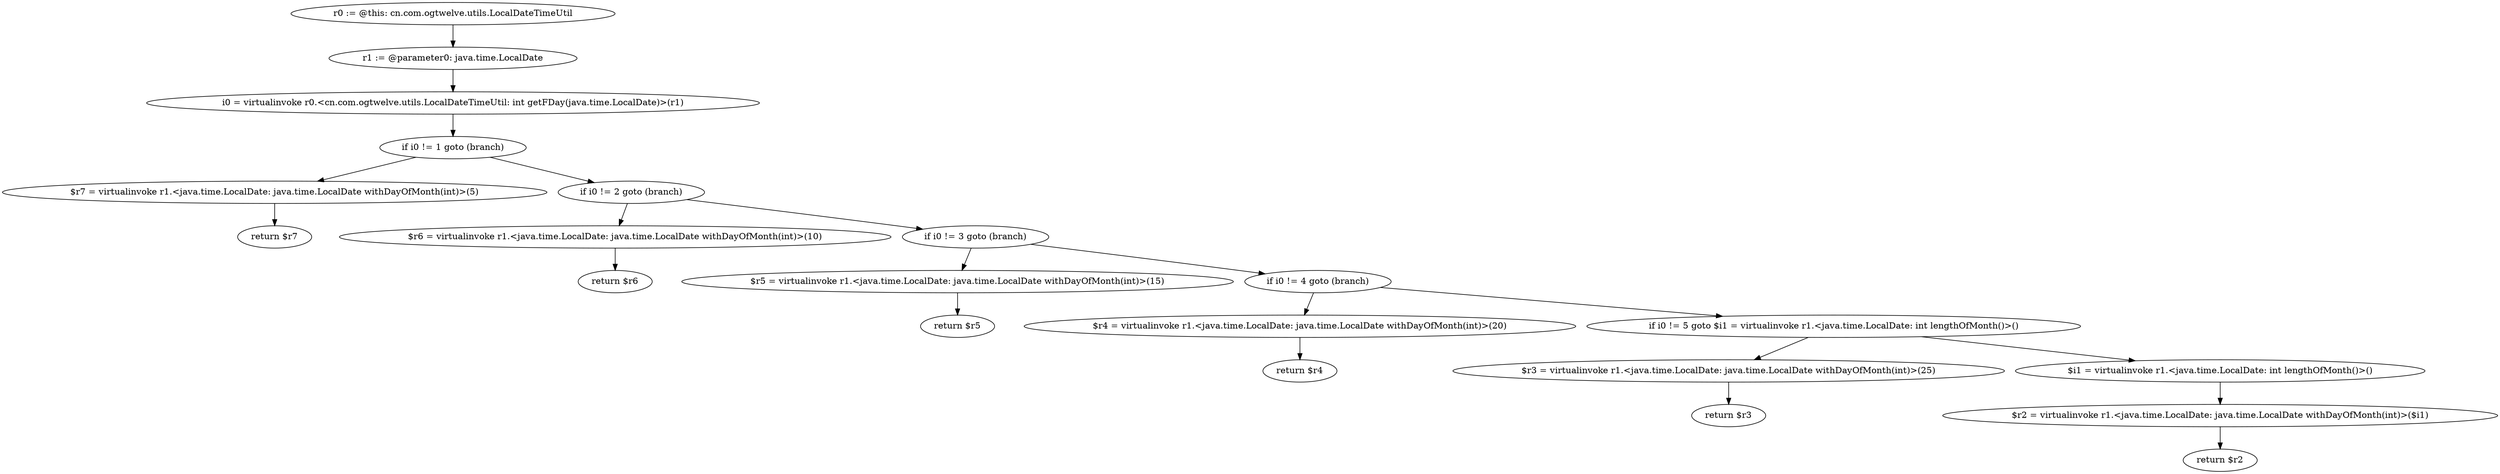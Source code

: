 digraph "unitGraph" {
    "r0 := @this: cn.com.ogtwelve.utils.LocalDateTimeUtil"
    "r1 := @parameter0: java.time.LocalDate"
    "i0 = virtualinvoke r0.<cn.com.ogtwelve.utils.LocalDateTimeUtil: int getFDay(java.time.LocalDate)>(r1)"
    "if i0 != 1 goto (branch)"
    "$r7 = virtualinvoke r1.<java.time.LocalDate: java.time.LocalDate withDayOfMonth(int)>(5)"
    "return $r7"
    "if i0 != 2 goto (branch)"
    "$r6 = virtualinvoke r1.<java.time.LocalDate: java.time.LocalDate withDayOfMonth(int)>(10)"
    "return $r6"
    "if i0 != 3 goto (branch)"
    "$r5 = virtualinvoke r1.<java.time.LocalDate: java.time.LocalDate withDayOfMonth(int)>(15)"
    "return $r5"
    "if i0 != 4 goto (branch)"
    "$r4 = virtualinvoke r1.<java.time.LocalDate: java.time.LocalDate withDayOfMonth(int)>(20)"
    "return $r4"
    "if i0 != 5 goto $i1 = virtualinvoke r1.<java.time.LocalDate: int lengthOfMonth()>()"
    "$r3 = virtualinvoke r1.<java.time.LocalDate: java.time.LocalDate withDayOfMonth(int)>(25)"
    "return $r3"
    "$i1 = virtualinvoke r1.<java.time.LocalDate: int lengthOfMonth()>()"
    "$r2 = virtualinvoke r1.<java.time.LocalDate: java.time.LocalDate withDayOfMonth(int)>($i1)"
    "return $r2"
    "r0 := @this: cn.com.ogtwelve.utils.LocalDateTimeUtil"->"r1 := @parameter0: java.time.LocalDate";
    "r1 := @parameter0: java.time.LocalDate"->"i0 = virtualinvoke r0.<cn.com.ogtwelve.utils.LocalDateTimeUtil: int getFDay(java.time.LocalDate)>(r1)";
    "i0 = virtualinvoke r0.<cn.com.ogtwelve.utils.LocalDateTimeUtil: int getFDay(java.time.LocalDate)>(r1)"->"if i0 != 1 goto (branch)";
    "if i0 != 1 goto (branch)"->"$r7 = virtualinvoke r1.<java.time.LocalDate: java.time.LocalDate withDayOfMonth(int)>(5)";
    "if i0 != 1 goto (branch)"->"if i0 != 2 goto (branch)";
    "$r7 = virtualinvoke r1.<java.time.LocalDate: java.time.LocalDate withDayOfMonth(int)>(5)"->"return $r7";
    "if i0 != 2 goto (branch)"->"$r6 = virtualinvoke r1.<java.time.LocalDate: java.time.LocalDate withDayOfMonth(int)>(10)";
    "if i0 != 2 goto (branch)"->"if i0 != 3 goto (branch)";
    "$r6 = virtualinvoke r1.<java.time.LocalDate: java.time.LocalDate withDayOfMonth(int)>(10)"->"return $r6";
    "if i0 != 3 goto (branch)"->"$r5 = virtualinvoke r1.<java.time.LocalDate: java.time.LocalDate withDayOfMonth(int)>(15)";
    "if i0 != 3 goto (branch)"->"if i0 != 4 goto (branch)";
    "$r5 = virtualinvoke r1.<java.time.LocalDate: java.time.LocalDate withDayOfMonth(int)>(15)"->"return $r5";
    "if i0 != 4 goto (branch)"->"$r4 = virtualinvoke r1.<java.time.LocalDate: java.time.LocalDate withDayOfMonth(int)>(20)";
    "if i0 != 4 goto (branch)"->"if i0 != 5 goto $i1 = virtualinvoke r1.<java.time.LocalDate: int lengthOfMonth()>()";
    "$r4 = virtualinvoke r1.<java.time.LocalDate: java.time.LocalDate withDayOfMonth(int)>(20)"->"return $r4";
    "if i0 != 5 goto $i1 = virtualinvoke r1.<java.time.LocalDate: int lengthOfMonth()>()"->"$r3 = virtualinvoke r1.<java.time.LocalDate: java.time.LocalDate withDayOfMonth(int)>(25)";
    "if i0 != 5 goto $i1 = virtualinvoke r1.<java.time.LocalDate: int lengthOfMonth()>()"->"$i1 = virtualinvoke r1.<java.time.LocalDate: int lengthOfMonth()>()";
    "$r3 = virtualinvoke r1.<java.time.LocalDate: java.time.LocalDate withDayOfMonth(int)>(25)"->"return $r3";
    "$i1 = virtualinvoke r1.<java.time.LocalDate: int lengthOfMonth()>()"->"$r2 = virtualinvoke r1.<java.time.LocalDate: java.time.LocalDate withDayOfMonth(int)>($i1)";
    "$r2 = virtualinvoke r1.<java.time.LocalDate: java.time.LocalDate withDayOfMonth(int)>($i1)"->"return $r2";
}
